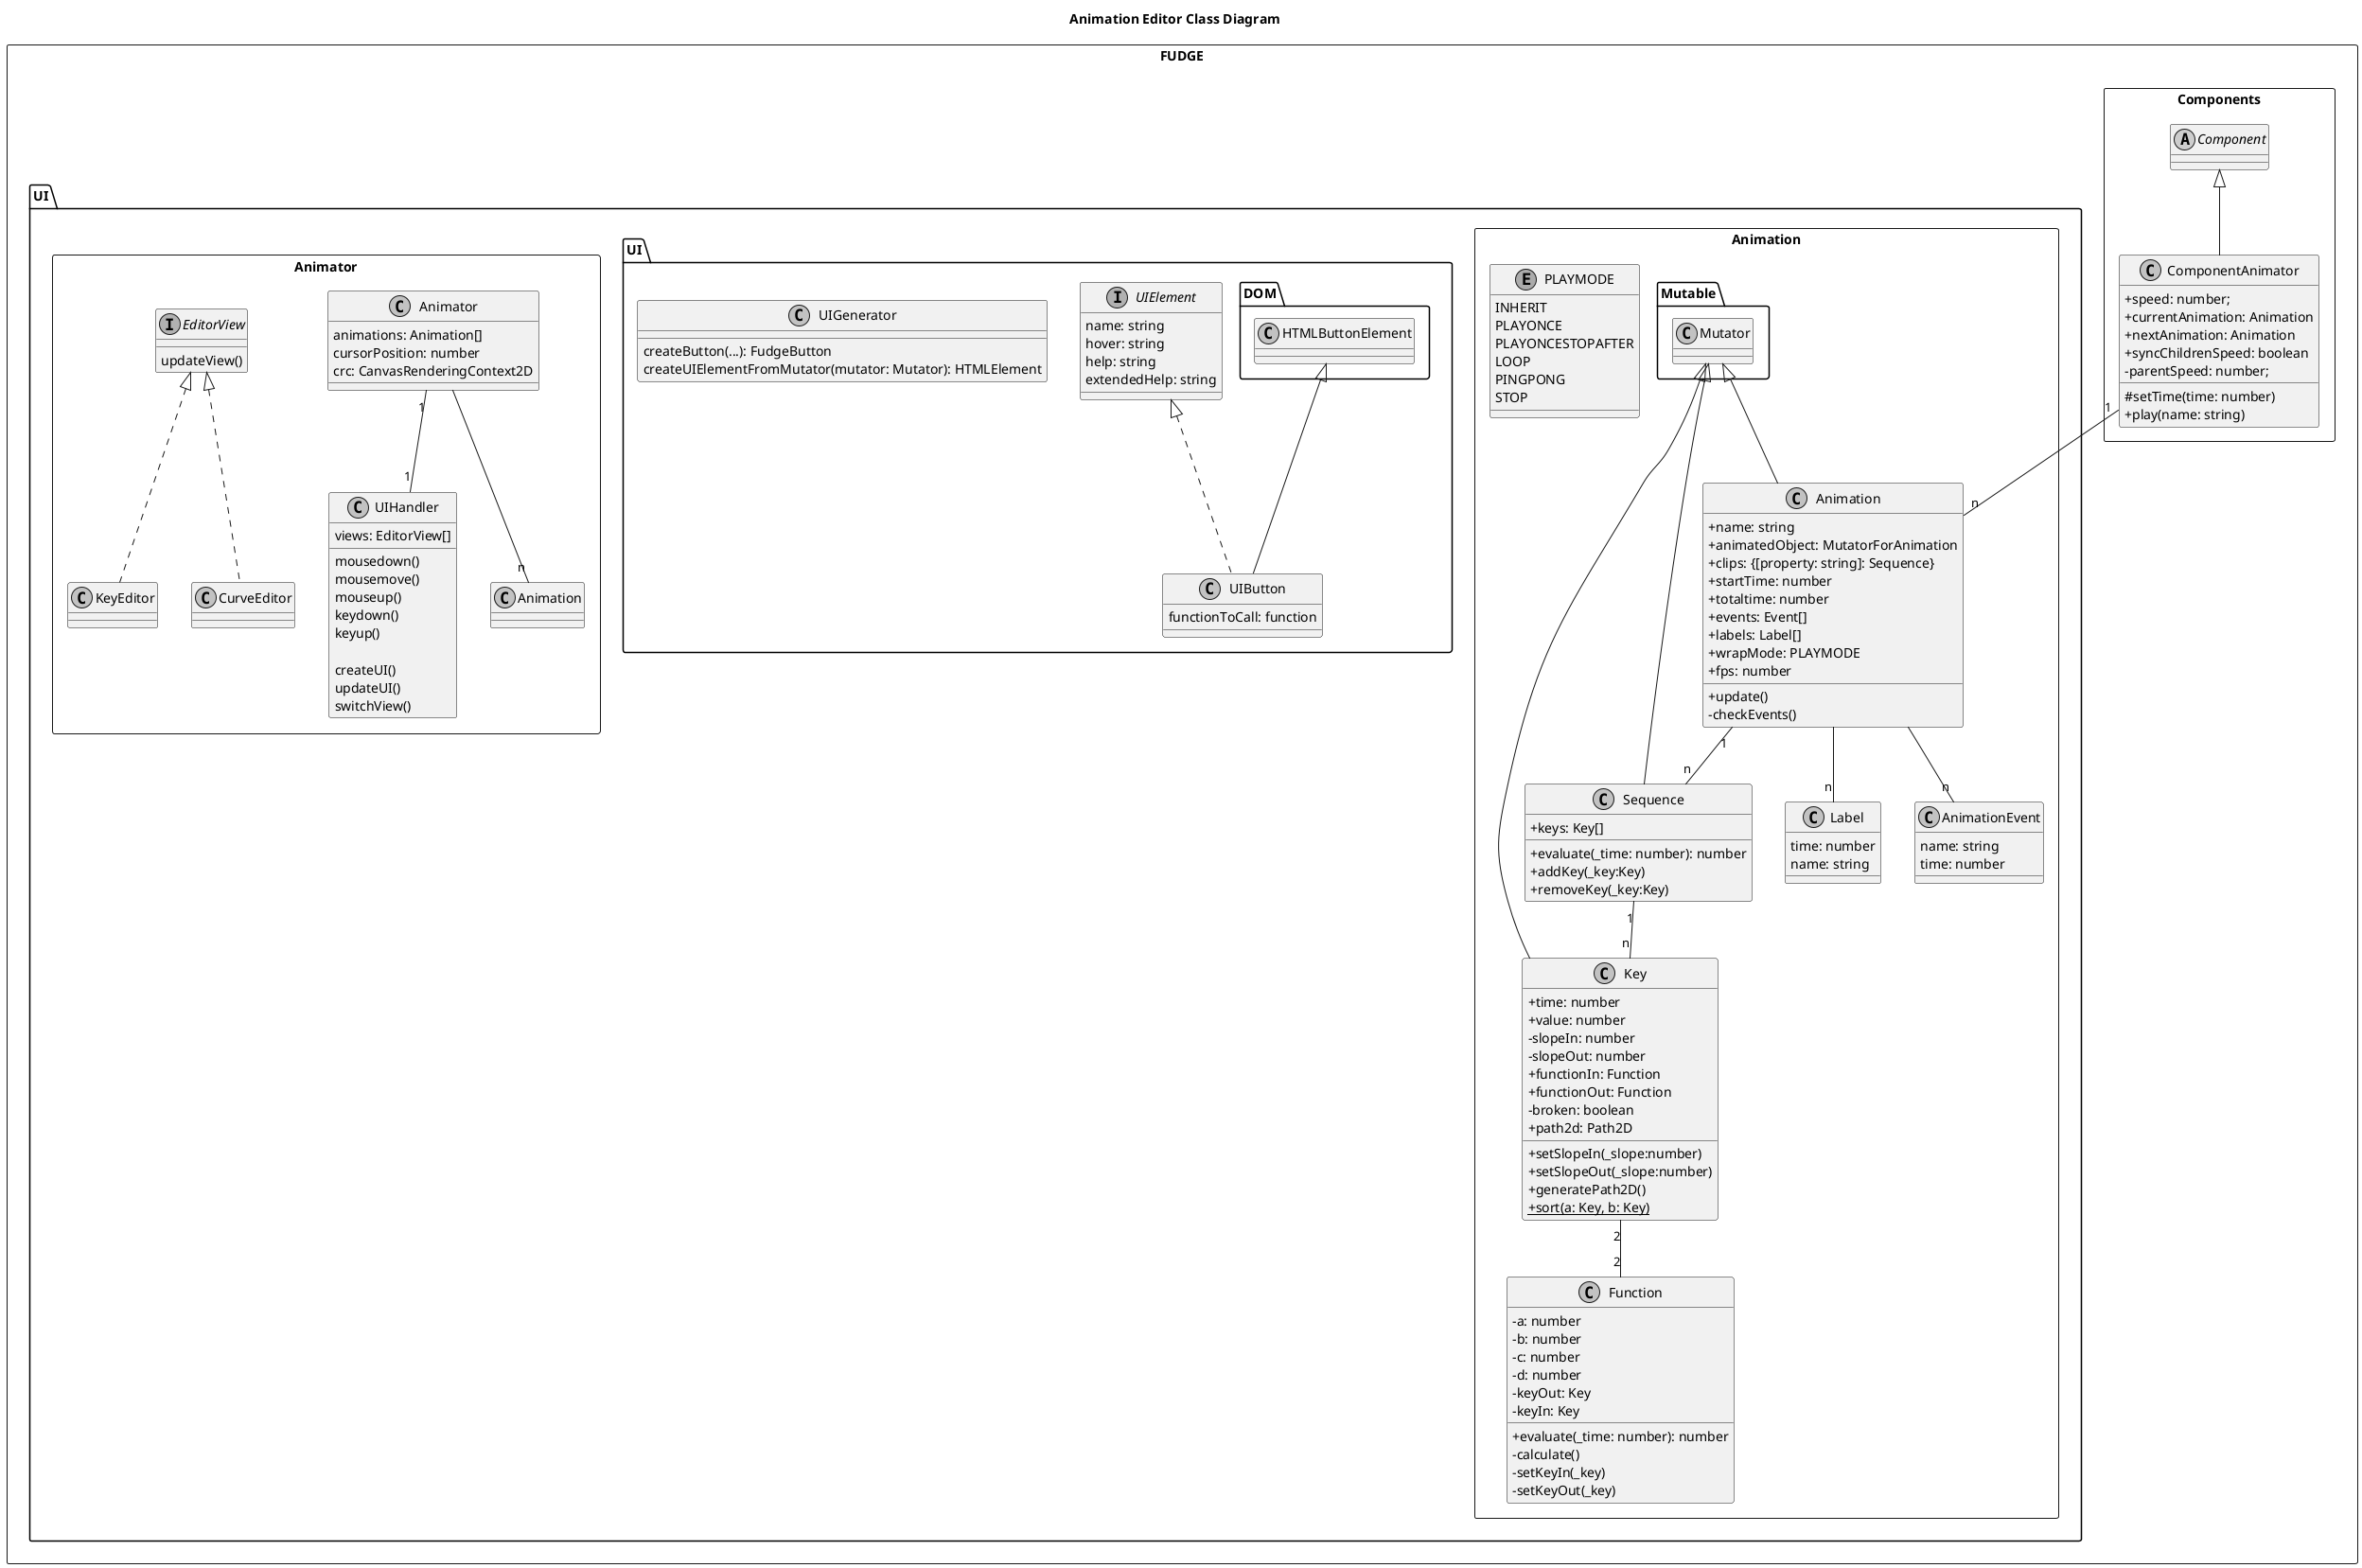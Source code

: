 @startuml Animation Editor Class Diagram
skinparam monochrome true
skinparam componentStyle uml2
skinparam classAttributeIconSize 0
skinparam shadowing false
skinparam handwritten false

title Animation Editor Class Diagram

' left to right direction
package FUDGE <<Rectangle>> {
	package Components <<Rectangle>> {
		abstract Component {

		}
		class ComponentAnimator extends Component{
			+ speed: number;
			+ currentAnimation: Animation
			+ nextAnimation: Animation
			+ syncChildrenSpeed: boolean
			- parentSpeed: number;
			# setTime(time: number)
			+ play(name: string)
		}
	}

	package UI {
		package UI {
		interface UIElement{
			name: string
			hover: string
			help: string
			extendedHelp: string
			' element: HTMLElement
		}
		class UIButton extends DOM.HTMLButtonElement implements UIElement {
			functionToCall: function
		}

		class UIGenerator {
			createButton(...): FudgeButton
			createUIElementFromMutator(mutator: Mutator): HTMLElement
		}
	}

	package Animation <<Rectangle>> {

		class Animation extends Mutable.Mutator{
			+ name: string
			+ animatedObject: MutatorForAnimation
			+ clips: {[property: string]: Sequence}
			+ startTime: number
			+ totaltime: number
			+ events: Event[]
			+ labels: Label[]
			+ wrapMode: PLAYMODE
			+ fps: number
			+ update()
			- checkEvents()
		}

		class Sequence extends Mutable.Mutator {
			+ keys: Key[]
			+ evaluate(_time: number): number
			+ addKey(_key:Key)
			+ removeKey(_key:Key)
		}

		class Key extends Mutable.Mutator {
			+ time: number
			+ value: number
			- slopeIn: number
			- slopeOut: number
			+ functionIn: Function
			+ functionOut: Function
			- broken: boolean
			+ path2d: Path2D
			+ setSlopeIn(_slope:number)
			+ setSlopeOut(_slope:number)
			+ generatePath2D()
			{static} + sort(a: Key, b: Key)
		}

		class Function {
			- a: number
			- b: number
			- c: number
			- d: number
			- keyOut: Key
			- keyIn: Key
			+ evaluate(_time: number): number
			- calculate()
			- setKeyIn(_key)
			- setKeyOut(_key)
		}

		enum PLAYMODE{
			INHERIT
			PLAYONCE
			PLAYONCESTOPAFTER
			LOOP
			PINGPONG
			STOP
		}

		class Label {
			time: number
			name: string
		}

		class AnimationEvent {
			name: string
			time: number
		}

		' Associations
		ComponentAnimator "1" -- "n" Animation
		Animation "1" -- "n" Sequence
		Sequence "1" -- "n" Key
		Key "2" -- "2" Function	
		Animation -- "n" AnimationEvent
		Animation -- "n" Label
	}
	package Animator <<Rectangle>> {
		class Animator {
			animations: Animation[]
			cursorPosition: number
			crc: CanvasRenderingContext2D

		}

		class UIHandler {
			views: EditorView[]
			mousedown()
			mousemove()
			mouseup()
			keydown()
			keyup()
			
			createUI()
			updateUI()
			switchView()
		}

		interface EditorView{
			updateView()
		}
		class KeyEditor implements EditorView {
		
		}
		 
		class CurveEditor implements EditorView {
		
		}
		
		' Associations
		Animator -- "n" Animation
		Animator "1" -- "1" UIHandler
	}
}
@enduml